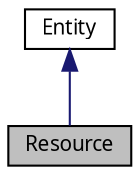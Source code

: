 digraph G
{
  bgcolor="transparent";
  edge [fontname="FreeSans.ttf",fontsize="10",labelfontname="FreeSans.ttf",labelfontsize="10"];
  node [fontname="FreeSans.ttf",fontsize="10",shape=record];
  Node1 [label="Resource",height=0.2,width=0.4,color="black", fillcolor="grey75", style="filled" fontcolor="black"];
  Node2 -> Node1 [dir=back,color="midnightblue",fontsize="10",style="solid",fontname="FreeSans.ttf"];
  Node2 [label="Entity",height=0.2,width=0.4,color="black",URL="$interfacecom_1_1bluevia_1_1android_1_1commons_1_1_entity.html"];
}
